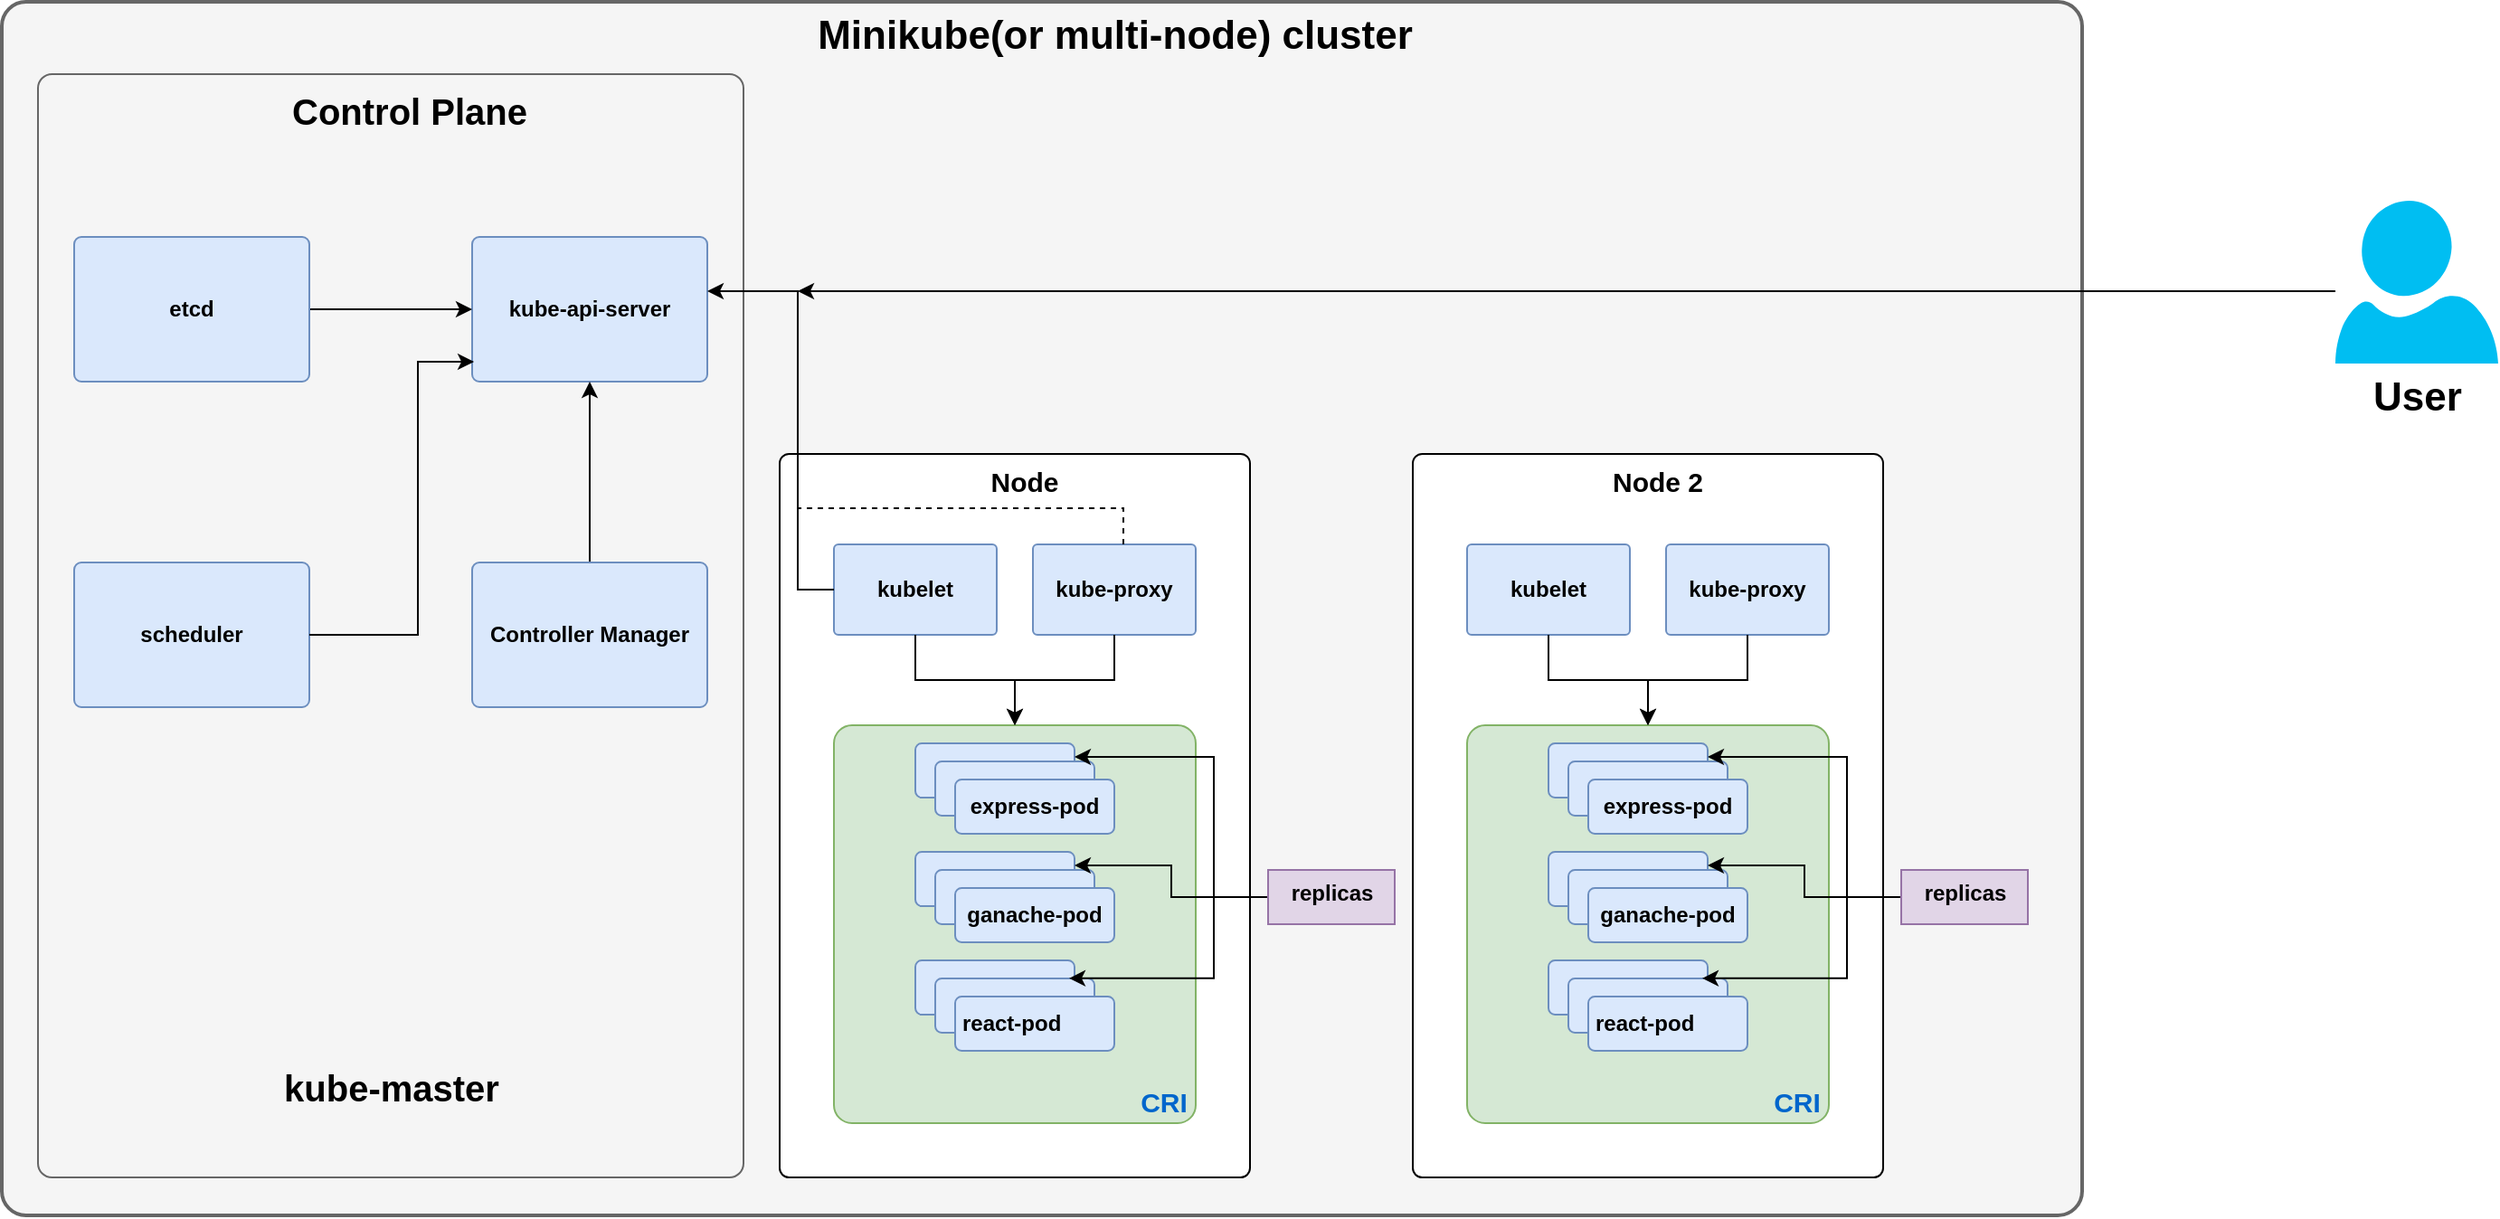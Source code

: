 <mxfile version="23.0.2" type="device">
  <diagram name="Page-1" id="-gwYi6QBR1H1Azk-hd41">
    <mxGraphModel dx="1687" dy="986" grid="1" gridSize="10" guides="1" tooltips="1" connect="1" arrows="1" fold="1" page="1" pageScale="1" pageWidth="850" pageHeight="1100" math="0" shadow="0">
      <root>
        <mxCell id="0" />
        <mxCell id="1" parent="0" />
        <mxCell id="bwbe3joQv3LdtKpJT8eX-1" value="" style="rounded=1;whiteSpace=wrap;html=1;container=0;rotation=0;direction=east;flipH=0;labelBorderColor=none;labelBackgroundColor=none;collapsible=0;dropTarget=0;imageHeight=24;arcSize=2;fillColor=#f5f5f5;strokeColor=#666666;fontColor=#333333;strokeWidth=2;" vertex="1" parent="1">
          <mxGeometry x="60" y="70" width="1150" height="671" as="geometry" />
        </mxCell>
        <mxCell id="bwbe3joQv3LdtKpJT8eX-2" value="" style="rounded=1;whiteSpace=wrap;html=1;container=0;rotation=0;direction=east;flipH=0;labelBorderColor=none;labelBackgroundColor=none;collapsible=0;dropTarget=0;imageHeight=24;arcSize=2;fillColor=#f5f5f5;fontColor=#333333;strokeColor=#666666;" vertex="1" parent="1">
          <mxGeometry x="80" y="110" width="390" height="610" as="geometry" />
        </mxCell>
        <mxCell id="bwbe3joQv3LdtKpJT8eX-3" value="&lt;b&gt;&lt;font style=&quot;font-size: 20px;&quot;&gt;Control Plane&lt;/font&gt;&lt;/b&gt;" style="text;html=1;align=center;verticalAlign=middle;resizable=0;points=[];autosize=1;strokeColor=none;fillColor=none;" vertex="1" parent="1">
          <mxGeometry x="210" y="110" width="150" height="40" as="geometry" />
        </mxCell>
        <mxCell id="bwbe3joQv3LdtKpJT8eX-4" value="&lt;b&gt;&lt;sup&gt;&lt;font style=&quot;font-size: 22px;&quot;&gt;Minikube(or multi-node) cluster&lt;/font&gt;&lt;/sup&gt;&lt;/b&gt;" style="text;html=1;align=center;verticalAlign=middle;resizable=0;points=[];autosize=1;strokeColor=none;fillColor=none;" vertex="1" parent="1">
          <mxGeometry x="500" y="70" width="350" height="40" as="geometry" />
        </mxCell>
        <mxCell id="bwbe3joQv3LdtKpJT8eX-5" value="&lt;b&gt;kube-api-server&lt;/b&gt;" style="rounded=1;whiteSpace=wrap;html=1;container=0;rotation=0;direction=east;flipH=0;labelBorderColor=none;labelBackgroundColor=none;collapsible=0;dropTarget=0;imageHeight=24;arcSize=5;fillColor=#dae8fc;strokeColor=#6c8ebf;" vertex="1" parent="1">
          <mxGeometry x="320" y="200" width="130" height="80" as="geometry" />
        </mxCell>
        <mxCell id="bwbe3joQv3LdtKpJT8eX-11" style="edgeStyle=orthogonalEdgeStyle;rounded=0;orthogonalLoop=1;jettySize=auto;html=1;" edge="1" parent="1" source="bwbe3joQv3LdtKpJT8eX-6" target="bwbe3joQv3LdtKpJT8eX-5">
          <mxGeometry relative="1" as="geometry" />
        </mxCell>
        <mxCell id="bwbe3joQv3LdtKpJT8eX-6" value="&lt;b&gt;etcd&lt;/b&gt;" style="rounded=1;whiteSpace=wrap;html=1;container=0;rotation=0;direction=east;flipH=0;labelBorderColor=none;labelBackgroundColor=none;collapsible=0;dropTarget=0;imageHeight=24;arcSize=5;fillColor=#dae8fc;strokeColor=#6c8ebf;" vertex="1" parent="1">
          <mxGeometry x="100" y="200" width="130" height="80" as="geometry" />
        </mxCell>
        <mxCell id="bwbe3joQv3LdtKpJT8eX-7" value="&lt;b&gt;scheduler&lt;/b&gt;" style="rounded=1;whiteSpace=wrap;html=1;container=0;rotation=0;direction=east;flipH=0;labelBorderColor=none;labelBackgroundColor=none;collapsible=0;dropTarget=0;imageHeight=24;arcSize=5;fillColor=#dae8fc;strokeColor=#6c8ebf;" vertex="1" parent="1">
          <mxGeometry x="100" y="380" width="130" height="80" as="geometry" />
        </mxCell>
        <mxCell id="bwbe3joQv3LdtKpJT8eX-9" style="edgeStyle=orthogonalEdgeStyle;rounded=0;orthogonalLoop=1;jettySize=auto;html=1;entryX=0.5;entryY=1;entryDx=0;entryDy=0;" edge="1" parent="1" source="bwbe3joQv3LdtKpJT8eX-8" target="bwbe3joQv3LdtKpJT8eX-5">
          <mxGeometry relative="1" as="geometry" />
        </mxCell>
        <mxCell id="bwbe3joQv3LdtKpJT8eX-8" value="&lt;b&gt;Controller Manager&lt;/b&gt;" style="rounded=1;whiteSpace=wrap;html=1;container=0;rotation=0;direction=east;flipH=0;labelBorderColor=none;labelBackgroundColor=none;collapsible=0;dropTarget=0;imageHeight=24;arcSize=5;fillColor=#dae8fc;strokeColor=#6c8ebf;" vertex="1" parent="1">
          <mxGeometry x="320" y="380" width="130" height="80" as="geometry" />
        </mxCell>
        <mxCell id="bwbe3joQv3LdtKpJT8eX-10" style="edgeStyle=orthogonalEdgeStyle;rounded=0;orthogonalLoop=1;jettySize=auto;html=1;entryX=0.008;entryY=0.863;entryDx=0;entryDy=0;entryPerimeter=0;" edge="1" parent="1" source="bwbe3joQv3LdtKpJT8eX-7" target="bwbe3joQv3LdtKpJT8eX-5">
          <mxGeometry relative="1" as="geometry">
            <Array as="points">
              <mxPoint x="290" y="420" />
              <mxPoint x="290" y="269" />
            </Array>
          </mxGeometry>
        </mxCell>
        <mxCell id="bwbe3joQv3LdtKpJT8eX-87" value="" style="group" vertex="1" connectable="0" parent="1">
          <mxGeometry x="490" y="230" width="340" height="490" as="geometry" />
        </mxCell>
        <mxCell id="bwbe3joQv3LdtKpJT8eX-12" value="" style="rounded=1;whiteSpace=wrap;html=1;container=0;rotation=0;direction=east;flipH=0;labelBorderColor=none;labelBackgroundColor=none;collapsible=0;dropTarget=0;imageHeight=24;arcSize=2;" vertex="1" parent="bwbe3joQv3LdtKpJT8eX-87">
          <mxGeometry y="90" width="260" height="400" as="geometry" />
        </mxCell>
        <mxCell id="bwbe3joQv3LdtKpJT8eX-13" value="&lt;b&gt;&lt;font style=&quot;font-size: 15px;&quot;&gt;Node&lt;/font&gt;&lt;/b&gt;" style="text;html=1;align=center;verticalAlign=middle;resizable=0;points=[];autosize=1;strokeColor=none;fillColor=none;" vertex="1" parent="bwbe3joQv3LdtKpJT8eX-87">
          <mxGeometry x="105" y="90" width="60" height="30" as="geometry" />
        </mxCell>
        <mxCell id="bwbe3joQv3LdtKpJT8eX-16" value="&lt;b&gt;kubelet&lt;/b&gt;" style="rounded=1;whiteSpace=wrap;html=1;container=0;rotation=0;direction=east;flipH=0;labelBorderColor=none;labelBackgroundColor=none;collapsible=0;dropTarget=0;imageHeight=24;arcSize=5;fillColor=#dae8fc;strokeColor=#6c8ebf;" vertex="1" parent="bwbe3joQv3LdtKpJT8eX-87">
          <mxGeometry x="30" y="140" width="90" height="50" as="geometry" />
        </mxCell>
        <mxCell id="bwbe3joQv3LdtKpJT8eX-17" value="&lt;b&gt;kube-proxy&lt;/b&gt;" style="rounded=1;whiteSpace=wrap;html=1;container=0;rotation=0;direction=east;flipH=0;labelBorderColor=none;labelBackgroundColor=none;collapsible=0;dropTarget=0;imageHeight=24;arcSize=5;fillColor=#dae8fc;strokeColor=#6c8ebf;" vertex="1" parent="bwbe3joQv3LdtKpJT8eX-87">
          <mxGeometry x="140" y="140" width="90" height="50" as="geometry" />
        </mxCell>
        <mxCell id="bwbe3joQv3LdtKpJT8eX-19" value="" style="rounded=1;whiteSpace=wrap;html=1;container=0;rotation=0;direction=east;flipH=0;labelBorderColor=none;labelBackgroundColor=none;collapsible=0;dropTarget=0;imageHeight=24;arcSize=5;fillColor=#d5e8d4;strokeColor=#82b366;" vertex="1" parent="bwbe3joQv3LdtKpJT8eX-87">
          <mxGeometry x="30" y="240" width="200" height="220" as="geometry" />
        </mxCell>
        <mxCell id="bwbe3joQv3LdtKpJT8eX-49" style="edgeStyle=orthogonalEdgeStyle;rounded=0;orthogonalLoop=1;jettySize=auto;html=1;entryX=0.5;entryY=0;entryDx=0;entryDy=0;" edge="1" parent="bwbe3joQv3LdtKpJT8eX-87" source="bwbe3joQv3LdtKpJT8eX-16" target="bwbe3joQv3LdtKpJT8eX-19">
          <mxGeometry relative="1" as="geometry" />
        </mxCell>
        <mxCell id="bwbe3joQv3LdtKpJT8eX-50" style="edgeStyle=orthogonalEdgeStyle;rounded=0;orthogonalLoop=1;jettySize=auto;html=1;entryX=0.5;entryY=0;entryDx=0;entryDy=0;" edge="1" parent="bwbe3joQv3LdtKpJT8eX-87" source="bwbe3joQv3LdtKpJT8eX-17" target="bwbe3joQv3LdtKpJT8eX-19">
          <mxGeometry relative="1" as="geometry" />
        </mxCell>
        <mxCell id="bwbe3joQv3LdtKpJT8eX-20" value="&lt;b&gt;&lt;sup&gt;&lt;font style=&quot;font-size: 15px;&quot;&gt;CRI&lt;/font&gt;&lt;/sup&gt;&lt;/b&gt;" style="text;html=1;align=center;verticalAlign=middle;resizable=0;points=[];autosize=1;strokeColor=none;fillColor=none;fontColor=#0066CC;" vertex="1" parent="bwbe3joQv3LdtKpJT8eX-87">
          <mxGeometry x="187" y="431" width="50" height="40" as="geometry" />
        </mxCell>
        <mxCell id="bwbe3joQv3LdtKpJT8eX-22" style="edgeStyle=orthogonalEdgeStyle;rounded=0;orthogonalLoop=1;jettySize=auto;html=1;entryX=1;entryY=0.375;entryDx=0;entryDy=0;entryPerimeter=0;" edge="1" parent="bwbe3joQv3LdtKpJT8eX-87" source="bwbe3joQv3LdtKpJT8eX-16" target="bwbe3joQv3LdtKpJT8eX-5">
          <mxGeometry relative="1" as="geometry">
            <Array as="points">
              <mxPoint x="10" y="165" />
              <mxPoint x="10" />
            </Array>
          </mxGeometry>
        </mxCell>
        <mxCell id="bwbe3joQv3LdtKpJT8eX-34" value="" style="group" vertex="1" connectable="0" parent="bwbe3joQv3LdtKpJT8eX-87">
          <mxGeometry x="75" y="250" width="110" height="50" as="geometry" />
        </mxCell>
        <mxCell id="bwbe3joQv3LdtKpJT8eX-27" value="&lt;b&gt;&lt;br&gt;&lt;/b&gt;" style="rounded=1;whiteSpace=wrap;html=1;container=0;rotation=0;direction=east;flipH=0;labelBorderColor=none;labelBackgroundColor=none;collapsible=0;dropTarget=0;imageHeight=24;arcSize=12;fillColor=#dae8fc;strokeColor=#6c8ebf;" vertex="1" parent="bwbe3joQv3LdtKpJT8eX-34">
          <mxGeometry width="88" height="30" as="geometry" />
        </mxCell>
        <mxCell id="bwbe3joQv3LdtKpJT8eX-26" value="&lt;b&gt;&lt;br&gt;&lt;/b&gt;" style="rounded=1;whiteSpace=wrap;html=1;container=0;rotation=0;direction=east;flipH=0;labelBorderColor=none;labelBackgroundColor=none;collapsible=0;dropTarget=0;imageHeight=24;arcSize=12;fillColor=#dae8fc;strokeColor=#6c8ebf;" vertex="1" parent="bwbe3joQv3LdtKpJT8eX-34">
          <mxGeometry x="11" y="10" width="88" height="30" as="geometry" />
        </mxCell>
        <mxCell id="bwbe3joQv3LdtKpJT8eX-25" value="&lt;b&gt;express-pod&lt;br&gt;&lt;/b&gt;" style="rounded=1;whiteSpace=wrap;html=1;container=0;rotation=0;direction=east;flipH=0;labelBorderColor=none;labelBackgroundColor=none;collapsible=0;dropTarget=0;imageHeight=24;arcSize=12;fillColor=#dae8fc;strokeColor=#6c8ebf;" vertex="1" parent="bwbe3joQv3LdtKpJT8eX-34">
          <mxGeometry x="22" y="20" width="88" height="30" as="geometry" />
        </mxCell>
        <mxCell id="bwbe3joQv3LdtKpJT8eX-35" value="" style="group" vertex="1" connectable="0" parent="bwbe3joQv3LdtKpJT8eX-87">
          <mxGeometry x="75" y="310" width="110" height="50" as="geometry" />
        </mxCell>
        <mxCell id="bwbe3joQv3LdtKpJT8eX-36" value="&lt;b&gt;&lt;br&gt;&lt;/b&gt;" style="rounded=1;whiteSpace=wrap;html=1;container=0;rotation=0;direction=east;flipH=0;labelBorderColor=none;labelBackgroundColor=none;collapsible=0;dropTarget=0;imageHeight=24;arcSize=12;fillColor=#dae8fc;strokeColor=#6c8ebf;" vertex="1" parent="bwbe3joQv3LdtKpJT8eX-35">
          <mxGeometry width="88" height="30" as="geometry" />
        </mxCell>
        <mxCell id="bwbe3joQv3LdtKpJT8eX-37" value="&lt;b&gt;&lt;br&gt;&lt;/b&gt;" style="rounded=1;whiteSpace=wrap;html=1;container=0;rotation=0;direction=east;flipH=0;labelBorderColor=none;labelBackgroundColor=none;collapsible=0;dropTarget=0;imageHeight=24;arcSize=12;fillColor=#dae8fc;strokeColor=#6c8ebf;" vertex="1" parent="bwbe3joQv3LdtKpJT8eX-35">
          <mxGeometry x="11" y="10" width="88" height="30" as="geometry" />
        </mxCell>
        <mxCell id="bwbe3joQv3LdtKpJT8eX-38" value="&lt;b&gt;ganache-pod&lt;br&gt;&lt;/b&gt;" style="rounded=1;whiteSpace=wrap;html=1;container=0;rotation=0;direction=east;flipH=0;labelBorderColor=none;labelBackgroundColor=none;collapsible=0;dropTarget=0;imageHeight=24;arcSize=12;fillColor=#dae8fc;strokeColor=#6c8ebf;" vertex="1" parent="bwbe3joQv3LdtKpJT8eX-35">
          <mxGeometry x="22" y="20" width="88" height="30" as="geometry" />
        </mxCell>
        <mxCell id="bwbe3joQv3LdtKpJT8eX-39" value="" style="group" vertex="1" connectable="0" parent="bwbe3joQv3LdtKpJT8eX-87">
          <mxGeometry x="75" y="370" width="110" height="50" as="geometry" />
        </mxCell>
        <mxCell id="bwbe3joQv3LdtKpJT8eX-40" value="&lt;b&gt;&lt;br&gt;&lt;/b&gt;" style="rounded=1;whiteSpace=wrap;html=1;container=0;rotation=0;direction=east;flipH=0;labelBorderColor=none;labelBackgroundColor=none;collapsible=0;dropTarget=0;imageHeight=24;arcSize=12;fillColor=#dae8fc;strokeColor=#6c8ebf;" vertex="1" parent="bwbe3joQv3LdtKpJT8eX-39">
          <mxGeometry width="88" height="30" as="geometry" />
        </mxCell>
        <mxCell id="bwbe3joQv3LdtKpJT8eX-41" value="&lt;b&gt;&lt;br&gt;&lt;/b&gt;" style="rounded=1;whiteSpace=wrap;html=1;container=0;rotation=0;direction=east;flipH=0;labelBorderColor=none;labelBackgroundColor=none;collapsible=0;dropTarget=0;imageHeight=24;arcSize=12;fillColor=#dae8fc;strokeColor=#6c8ebf;" vertex="1" parent="bwbe3joQv3LdtKpJT8eX-39">
          <mxGeometry x="11" y="10" width="88" height="30" as="geometry" />
        </mxCell>
        <mxCell id="bwbe3joQv3LdtKpJT8eX-42" value="&lt;b&gt;react-pod&lt;span style=&quot;white-space: pre;&quot;&gt;&#x9;&lt;/span&gt;&lt;br&gt;&lt;/b&gt;" style="rounded=1;whiteSpace=wrap;html=1;container=0;rotation=0;direction=east;flipH=0;labelBorderColor=none;labelBackgroundColor=none;collapsible=0;dropTarget=0;imageHeight=24;arcSize=12;fillColor=#dae8fc;strokeColor=#6c8ebf;" vertex="1" parent="bwbe3joQv3LdtKpJT8eX-39">
          <mxGeometry x="22" y="20" width="88" height="30" as="geometry" />
        </mxCell>
        <mxCell id="bwbe3joQv3LdtKpJT8eX-55" value="" style="endArrow=none;html=1;rounded=0;dashed=1;" edge="1" parent="bwbe3joQv3LdtKpJT8eX-87">
          <mxGeometry width="50" height="50" relative="1" as="geometry">
            <mxPoint x="190" y="140" as="sourcePoint" />
            <mxPoint x="10" y="120" as="targetPoint" />
            <Array as="points">
              <mxPoint x="190" y="120" />
            </Array>
          </mxGeometry>
        </mxCell>
        <mxCell id="bwbe3joQv3LdtKpJT8eX-57" style="edgeStyle=orthogonalEdgeStyle;rounded=0;orthogonalLoop=1;jettySize=auto;html=1;entryX=1;entryY=0.25;entryDx=0;entryDy=0;" edge="1" parent="bwbe3joQv3LdtKpJT8eX-87" source="bwbe3joQv3LdtKpJT8eX-56" target="bwbe3joQv3LdtKpJT8eX-36">
          <mxGeometry relative="1" as="geometry" />
        </mxCell>
        <mxCell id="bwbe3joQv3LdtKpJT8eX-58" style="edgeStyle=orthogonalEdgeStyle;rounded=0;orthogonalLoop=1;jettySize=auto;html=1;entryX=0.65;entryY=0.636;entryDx=0;entryDy=0;entryPerimeter=0;" edge="1" parent="bwbe3joQv3LdtKpJT8eX-87" source="bwbe3joQv3LdtKpJT8eX-56" target="bwbe3joQv3LdtKpJT8eX-19">
          <mxGeometry relative="1" as="geometry">
            <Array as="points">
              <mxPoint x="240" y="335" />
              <mxPoint x="240" y="380" />
            </Array>
          </mxGeometry>
        </mxCell>
        <mxCell id="bwbe3joQv3LdtKpJT8eX-59" style="edgeStyle=orthogonalEdgeStyle;rounded=0;orthogonalLoop=1;jettySize=auto;html=1;entryX=1;entryY=0.25;entryDx=0;entryDy=0;" edge="1" parent="bwbe3joQv3LdtKpJT8eX-87" source="bwbe3joQv3LdtKpJT8eX-56" target="bwbe3joQv3LdtKpJT8eX-27">
          <mxGeometry relative="1" as="geometry">
            <Array as="points">
              <mxPoint x="240" y="335" />
              <mxPoint x="240" y="258" />
            </Array>
          </mxGeometry>
        </mxCell>
        <mxCell id="bwbe3joQv3LdtKpJT8eX-56" value="&lt;b&gt;&lt;sup&gt;&lt;font style=&quot;font-size: 12px;&quot;&gt;replicas&lt;/font&gt;&lt;/sup&gt;&lt;/b&gt;" style="text;html=1;align=center;verticalAlign=middle;resizable=0;points=[];autosize=1;strokeColor=#9673a6;fillColor=#e1d5e7;" vertex="1" parent="bwbe3joQv3LdtKpJT8eX-87">
          <mxGeometry x="270" y="320" width="70" height="30" as="geometry" />
        </mxCell>
        <mxCell id="bwbe3joQv3LdtKpJT8eX-138" value="" style="group;" vertex="1" connectable="0" parent="1">
          <mxGeometry x="840" y="320" width="340" height="400" as="geometry" />
        </mxCell>
        <mxCell id="bwbe3joQv3LdtKpJT8eX-113" value="" style="rounded=1;whiteSpace=wrap;html=1;container=0;rotation=0;direction=east;flipH=0;labelBorderColor=none;labelBackgroundColor=none;collapsible=0;dropTarget=0;imageHeight=24;arcSize=2;" vertex="1" parent="bwbe3joQv3LdtKpJT8eX-138">
          <mxGeometry width="260" height="400" as="geometry" />
        </mxCell>
        <mxCell id="bwbe3joQv3LdtKpJT8eX-114" value="&lt;b&gt;&lt;font style=&quot;font-size: 15px;&quot;&gt;Node 2&lt;/font&gt;&lt;/b&gt;" style="text;html=1;align=center;verticalAlign=middle;resizable=0;points=[];autosize=1;strokeColor=none;fillColor=none;" vertex="1" parent="bwbe3joQv3LdtKpJT8eX-138">
          <mxGeometry x="100" width="70" height="30" as="geometry" />
        </mxCell>
        <mxCell id="bwbe3joQv3LdtKpJT8eX-115" value="&lt;b&gt;kubelet&lt;/b&gt;" style="rounded=1;whiteSpace=wrap;html=1;container=0;rotation=0;direction=east;flipH=0;labelBorderColor=none;labelBackgroundColor=none;collapsible=0;dropTarget=0;imageHeight=24;arcSize=5;fillColor=#dae8fc;strokeColor=#6c8ebf;" vertex="1" parent="bwbe3joQv3LdtKpJT8eX-138">
          <mxGeometry x="30" y="50" width="90" height="50" as="geometry" />
        </mxCell>
        <mxCell id="bwbe3joQv3LdtKpJT8eX-116" value="&lt;b&gt;kube-proxy&lt;/b&gt;" style="rounded=1;whiteSpace=wrap;html=1;container=0;rotation=0;direction=east;flipH=0;labelBorderColor=none;labelBackgroundColor=none;collapsible=0;dropTarget=0;imageHeight=24;arcSize=5;fillColor=#dae8fc;strokeColor=#6c8ebf;" vertex="1" parent="bwbe3joQv3LdtKpJT8eX-138">
          <mxGeometry x="140" y="50" width="90" height="50" as="geometry" />
        </mxCell>
        <mxCell id="bwbe3joQv3LdtKpJT8eX-117" value="" style="rounded=1;whiteSpace=wrap;html=1;container=0;rotation=0;direction=east;flipH=0;labelBorderColor=none;labelBackgroundColor=none;collapsible=0;dropTarget=0;imageHeight=24;arcSize=5;fillColor=#d5e8d4;strokeColor=#82b366;" vertex="1" parent="bwbe3joQv3LdtKpJT8eX-138">
          <mxGeometry x="30" y="150" width="200" height="220" as="geometry" />
        </mxCell>
        <mxCell id="bwbe3joQv3LdtKpJT8eX-118" style="edgeStyle=orthogonalEdgeStyle;rounded=0;orthogonalLoop=1;jettySize=auto;html=1;entryX=0.5;entryY=0;entryDx=0;entryDy=0;" edge="1" source="bwbe3joQv3LdtKpJT8eX-115" target="bwbe3joQv3LdtKpJT8eX-117" parent="bwbe3joQv3LdtKpJT8eX-138">
          <mxGeometry relative="1" as="geometry" />
        </mxCell>
        <mxCell id="bwbe3joQv3LdtKpJT8eX-119" style="edgeStyle=orthogonalEdgeStyle;rounded=0;orthogonalLoop=1;jettySize=auto;html=1;entryX=0.5;entryY=0;entryDx=0;entryDy=0;" edge="1" source="bwbe3joQv3LdtKpJT8eX-116" target="bwbe3joQv3LdtKpJT8eX-117" parent="bwbe3joQv3LdtKpJT8eX-138">
          <mxGeometry relative="1" as="geometry" />
        </mxCell>
        <mxCell id="bwbe3joQv3LdtKpJT8eX-120" value="&lt;b&gt;&lt;sup&gt;&lt;font style=&quot;font-size: 15px;&quot;&gt;CRI&lt;/font&gt;&lt;/sup&gt;&lt;/b&gt;" style="text;html=1;align=center;verticalAlign=middle;resizable=0;points=[];autosize=1;strokeColor=none;fillColor=none;fontColor=#0066CC;" vertex="1" parent="bwbe3joQv3LdtKpJT8eX-138">
          <mxGeometry x="187" y="341" width="50" height="40" as="geometry" />
        </mxCell>
        <mxCell id="bwbe3joQv3LdtKpJT8eX-121" value="" style="group" vertex="1" connectable="0" parent="bwbe3joQv3LdtKpJT8eX-138">
          <mxGeometry x="75" y="160" width="110" height="50" as="geometry" />
        </mxCell>
        <mxCell id="bwbe3joQv3LdtKpJT8eX-122" value="&lt;b&gt;&lt;br&gt;&lt;/b&gt;" style="rounded=1;whiteSpace=wrap;html=1;container=0;rotation=0;direction=east;flipH=0;labelBorderColor=none;labelBackgroundColor=none;collapsible=0;dropTarget=0;imageHeight=24;arcSize=12;fillColor=#dae8fc;strokeColor=#6c8ebf;" vertex="1" parent="bwbe3joQv3LdtKpJT8eX-121">
          <mxGeometry width="88" height="30" as="geometry" />
        </mxCell>
        <mxCell id="bwbe3joQv3LdtKpJT8eX-123" value="&lt;b&gt;&lt;br&gt;&lt;/b&gt;" style="rounded=1;whiteSpace=wrap;html=1;container=0;rotation=0;direction=east;flipH=0;labelBorderColor=none;labelBackgroundColor=none;collapsible=0;dropTarget=0;imageHeight=24;arcSize=12;fillColor=#dae8fc;strokeColor=#6c8ebf;" vertex="1" parent="bwbe3joQv3LdtKpJT8eX-121">
          <mxGeometry x="11" y="10" width="88" height="30" as="geometry" />
        </mxCell>
        <mxCell id="bwbe3joQv3LdtKpJT8eX-124" value="&lt;b&gt;express-pod&lt;br&gt;&lt;/b&gt;" style="rounded=1;whiteSpace=wrap;html=1;container=0;rotation=0;direction=east;flipH=0;labelBorderColor=none;labelBackgroundColor=none;collapsible=0;dropTarget=0;imageHeight=24;arcSize=12;fillColor=#dae8fc;strokeColor=#6c8ebf;" vertex="1" parent="bwbe3joQv3LdtKpJT8eX-121">
          <mxGeometry x="22" y="20" width="88" height="30" as="geometry" />
        </mxCell>
        <mxCell id="bwbe3joQv3LdtKpJT8eX-125" value="" style="group" vertex="1" connectable="0" parent="bwbe3joQv3LdtKpJT8eX-138">
          <mxGeometry x="75" y="220" width="110" height="50" as="geometry" />
        </mxCell>
        <mxCell id="bwbe3joQv3LdtKpJT8eX-126" value="&lt;b&gt;&lt;br&gt;&lt;/b&gt;" style="rounded=1;whiteSpace=wrap;html=1;container=0;rotation=0;direction=east;flipH=0;labelBorderColor=none;labelBackgroundColor=none;collapsible=0;dropTarget=0;imageHeight=24;arcSize=12;fillColor=#dae8fc;strokeColor=#6c8ebf;" vertex="1" parent="bwbe3joQv3LdtKpJT8eX-125">
          <mxGeometry width="88" height="30" as="geometry" />
        </mxCell>
        <mxCell id="bwbe3joQv3LdtKpJT8eX-127" value="&lt;b&gt;&lt;br&gt;&lt;/b&gt;" style="rounded=1;whiteSpace=wrap;html=1;container=0;rotation=0;direction=east;flipH=0;labelBorderColor=none;labelBackgroundColor=none;collapsible=0;dropTarget=0;imageHeight=24;arcSize=12;fillColor=#dae8fc;strokeColor=#6c8ebf;" vertex="1" parent="bwbe3joQv3LdtKpJT8eX-125">
          <mxGeometry x="11" y="10" width="88" height="30" as="geometry" />
        </mxCell>
        <mxCell id="bwbe3joQv3LdtKpJT8eX-128" value="&lt;b&gt;ganache-pod&lt;br&gt;&lt;/b&gt;" style="rounded=1;whiteSpace=wrap;html=1;container=0;rotation=0;direction=east;flipH=0;labelBorderColor=none;labelBackgroundColor=none;collapsible=0;dropTarget=0;imageHeight=24;arcSize=12;fillColor=#dae8fc;strokeColor=#6c8ebf;" vertex="1" parent="bwbe3joQv3LdtKpJT8eX-125">
          <mxGeometry x="22" y="20" width="88" height="30" as="geometry" />
        </mxCell>
        <mxCell id="bwbe3joQv3LdtKpJT8eX-129" value="" style="group" vertex="1" connectable="0" parent="bwbe3joQv3LdtKpJT8eX-138">
          <mxGeometry x="75" y="280" width="110" height="50" as="geometry" />
        </mxCell>
        <mxCell id="bwbe3joQv3LdtKpJT8eX-130" value="&lt;b&gt;&lt;br&gt;&lt;/b&gt;" style="rounded=1;whiteSpace=wrap;html=1;container=0;rotation=0;direction=east;flipH=0;labelBorderColor=none;labelBackgroundColor=none;collapsible=0;dropTarget=0;imageHeight=24;arcSize=12;fillColor=#dae8fc;strokeColor=#6c8ebf;" vertex="1" parent="bwbe3joQv3LdtKpJT8eX-129">
          <mxGeometry width="88" height="30" as="geometry" />
        </mxCell>
        <mxCell id="bwbe3joQv3LdtKpJT8eX-131" value="&lt;b&gt;&lt;br&gt;&lt;/b&gt;" style="rounded=1;whiteSpace=wrap;html=1;container=0;rotation=0;direction=east;flipH=0;labelBorderColor=none;labelBackgroundColor=none;collapsible=0;dropTarget=0;imageHeight=24;arcSize=12;fillColor=#dae8fc;strokeColor=#6c8ebf;" vertex="1" parent="bwbe3joQv3LdtKpJT8eX-129">
          <mxGeometry x="11" y="10" width="88" height="30" as="geometry" />
        </mxCell>
        <mxCell id="bwbe3joQv3LdtKpJT8eX-132" value="&lt;b&gt;react-pod&lt;span style=&quot;white-space: pre;&quot;&gt;&#x9;&lt;/span&gt;&lt;br&gt;&lt;/b&gt;" style="rounded=1;whiteSpace=wrap;html=1;container=0;rotation=0;direction=east;flipH=0;labelBorderColor=none;labelBackgroundColor=none;collapsible=0;dropTarget=0;imageHeight=24;arcSize=12;fillColor=#dae8fc;strokeColor=#6c8ebf;" vertex="1" parent="bwbe3joQv3LdtKpJT8eX-129">
          <mxGeometry x="22" y="20" width="88" height="30" as="geometry" />
        </mxCell>
        <mxCell id="bwbe3joQv3LdtKpJT8eX-134" style="edgeStyle=orthogonalEdgeStyle;rounded=0;orthogonalLoop=1;jettySize=auto;html=1;entryX=1;entryY=0.25;entryDx=0;entryDy=0;" edge="1" source="bwbe3joQv3LdtKpJT8eX-137" target="bwbe3joQv3LdtKpJT8eX-126" parent="bwbe3joQv3LdtKpJT8eX-138">
          <mxGeometry relative="1" as="geometry" />
        </mxCell>
        <mxCell id="bwbe3joQv3LdtKpJT8eX-135" style="edgeStyle=orthogonalEdgeStyle;rounded=0;orthogonalLoop=1;jettySize=auto;html=1;entryX=0.65;entryY=0.636;entryDx=0;entryDy=0;entryPerimeter=0;" edge="1" source="bwbe3joQv3LdtKpJT8eX-137" target="bwbe3joQv3LdtKpJT8eX-117" parent="bwbe3joQv3LdtKpJT8eX-138">
          <mxGeometry relative="1" as="geometry">
            <Array as="points">
              <mxPoint x="240" y="245" />
              <mxPoint x="240" y="290" />
            </Array>
          </mxGeometry>
        </mxCell>
        <mxCell id="bwbe3joQv3LdtKpJT8eX-136" style="edgeStyle=orthogonalEdgeStyle;rounded=0;orthogonalLoop=1;jettySize=auto;html=1;entryX=1;entryY=0.25;entryDx=0;entryDy=0;" edge="1" source="bwbe3joQv3LdtKpJT8eX-137" target="bwbe3joQv3LdtKpJT8eX-122" parent="bwbe3joQv3LdtKpJT8eX-138">
          <mxGeometry relative="1" as="geometry">
            <Array as="points">
              <mxPoint x="240" y="245" />
              <mxPoint x="240" y="168" />
            </Array>
          </mxGeometry>
        </mxCell>
        <mxCell id="bwbe3joQv3LdtKpJT8eX-137" value="&lt;b&gt;&lt;sup&gt;&lt;font style=&quot;font-size: 12px;&quot;&gt;replicas&lt;/font&gt;&lt;/sup&gt;&lt;/b&gt;" style="text;html=1;align=center;verticalAlign=middle;resizable=0;points=[];autosize=1;strokeColor=#9673a6;fillColor=#e1d5e7;" vertex="1" parent="bwbe3joQv3LdtKpJT8eX-138">
          <mxGeometry x="270" y="230" width="70" height="30" as="geometry" />
        </mxCell>
        <mxCell id="bwbe3joQv3LdtKpJT8eX-140" value="&lt;b&gt;&lt;font style=&quot;font-size: 20px;&quot;&gt;kube-master&lt;/font&gt;&lt;/b&gt;" style="text;html=1;align=center;verticalAlign=middle;resizable=0;points=[];autosize=1;strokeColor=none;fillColor=none;" vertex="1" parent="1">
          <mxGeometry x="205" y="650" width="140" height="40" as="geometry" />
        </mxCell>
        <mxCell id="bwbe3joQv3LdtKpJT8eX-142" style="edgeStyle=orthogonalEdgeStyle;rounded=0;orthogonalLoop=1;jettySize=auto;html=1;" edge="1" parent="1" source="bwbe3joQv3LdtKpJT8eX-141">
          <mxGeometry relative="1" as="geometry">
            <mxPoint x="500" y="230" as="targetPoint" />
            <Array as="points">
              <mxPoint x="1130" y="230" />
              <mxPoint x="1130" y="230" />
            </Array>
          </mxGeometry>
        </mxCell>
        <mxCell id="bwbe3joQv3LdtKpJT8eX-141" value="" style="verticalLabelPosition=bottom;html=1;verticalAlign=top;align=center;strokeColor=none;fillColor=#00BEF2;shape=mxgraph.azure.user;flipH=1;" vertex="1" parent="1">
          <mxGeometry x="1350" y="180" width="90" height="90" as="geometry" />
        </mxCell>
        <mxCell id="bwbe3joQv3LdtKpJT8eX-143" value="&lt;b&gt;&lt;sup&gt;&lt;font style=&quot;font-size: 22px;&quot;&gt;User&lt;/font&gt;&lt;/sup&gt;&lt;/b&gt;" style="text;html=1;align=center;verticalAlign=middle;resizable=0;points=[];autosize=1;strokeColor=none;fillColor=none;" vertex="1" parent="1">
          <mxGeometry x="1360" y="270" width="70" height="40" as="geometry" />
        </mxCell>
      </root>
    </mxGraphModel>
  </diagram>
</mxfile>
